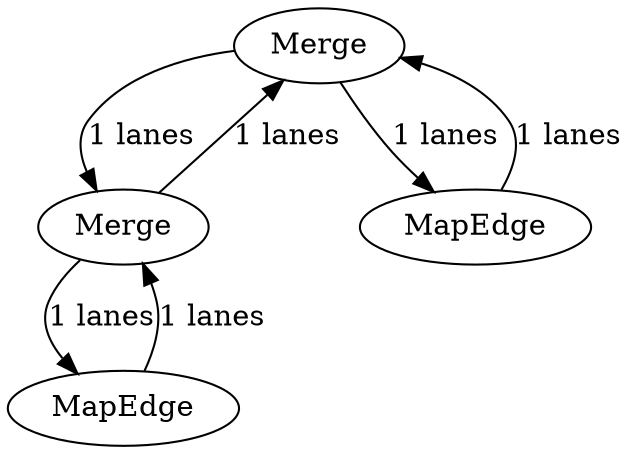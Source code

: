 digraph {
    0 [ label = "Merge" ]
    1 [ label = "Merge" ]
    2 [ label = "MapEdge" ]
    3 [ label = "MapEdge" ]
    0 -> 1 [ label = "1 lanes" ]
    1 -> 0 [ label = "1 lanes" ]
    1 -> 2 [ label = "1 lanes" ]
    2 -> 1 [ label = "1 lanes" ]
    3 -> 0 [ label = "1 lanes" ]
    0 -> 3 [ label = "1 lanes" ]
}
